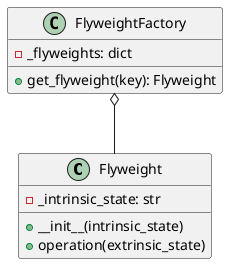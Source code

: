 @startuml

class Flyweight {
    - _intrinsic_state: str
    + __init__(intrinsic_state)
    + operation(extrinsic_state)
}

class FlyweightFactory {
    - _flyweights: dict
    + get_flyweight(key): Flyweight
}

FlyweightFactory o-- Flyweight

@enduml
